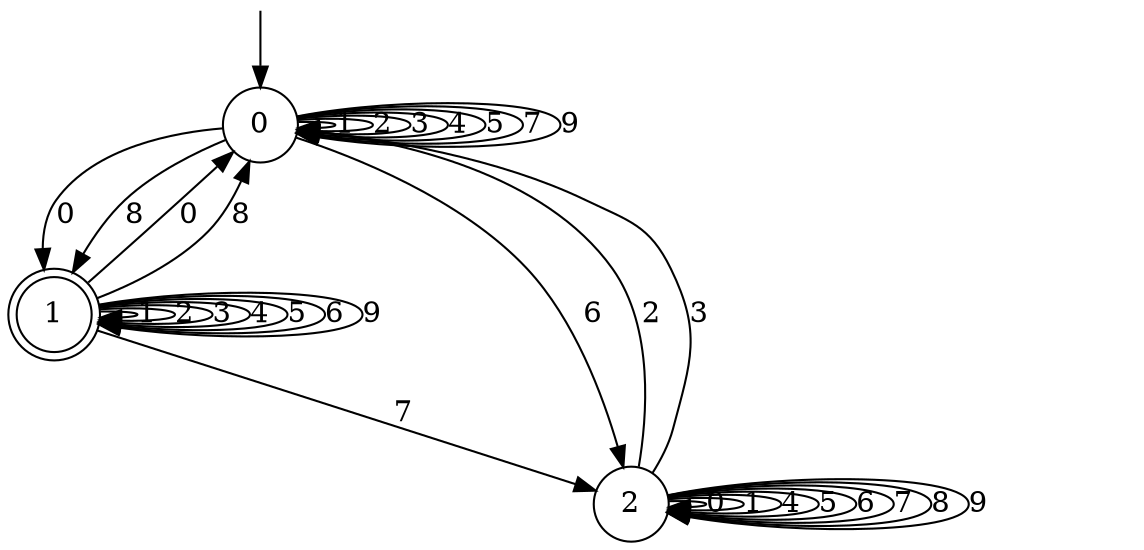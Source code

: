 digraph g {

	s0 [shape="circle" label="0"];
	s1 [shape="doublecircle" label="1"];
	s2 [shape="circle" label="2"];
	s0 -> s1 [label="0"];
	s0 -> s0 [label="1"];
	s0 -> s0 [label="2"];
	s0 -> s0 [label="3"];
	s0 -> s0 [label="4"];
	s0 -> s0 [label="5"];
	s0 -> s2 [label="6"];
	s0 -> s0 [label="7"];
	s0 -> s1 [label="8"];
	s0 -> s0 [label="9"];
	s1 -> s0 [label="0"];
	s1 -> s1 [label="1"];
	s1 -> s1 [label="2"];
	s1 -> s1 [label="3"];
	s1 -> s1 [label="4"];
	s1 -> s1 [label="5"];
	s1 -> s1 [label="6"];
	s1 -> s2 [label="7"];
	s1 -> s0 [label="8"];
	s1 -> s1 [label="9"];
	s2 -> s2 [label="0"];
	s2 -> s2 [label="1"];
	s2 -> s0 [label="2"];
	s2 -> s0 [label="3"];
	s2 -> s2 [label="4"];
	s2 -> s2 [label="5"];
	s2 -> s2 [label="6"];
	s2 -> s2 [label="7"];
	s2 -> s2 [label="8"];
	s2 -> s2 [label="9"];

__start0 [label="" shape="none" width="0" height="0"];
__start0 -> s0;

}
